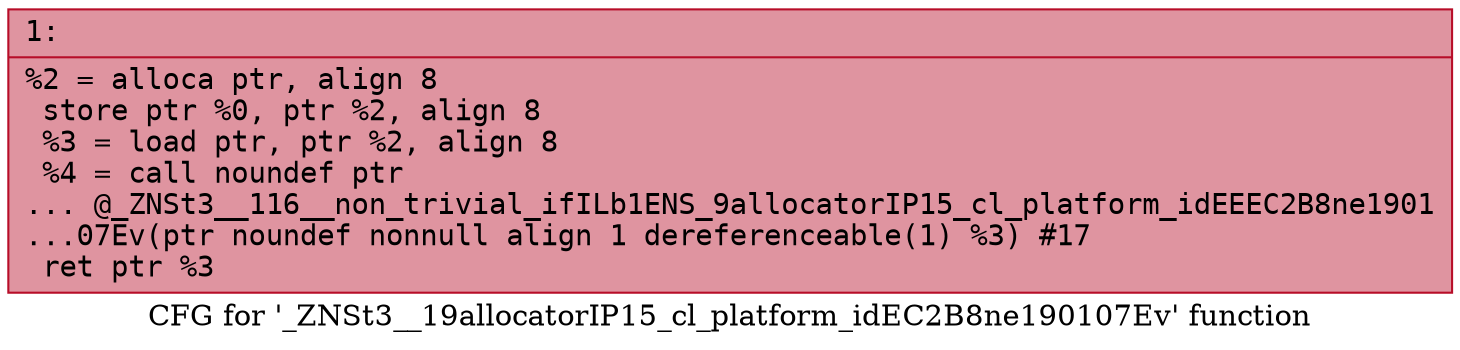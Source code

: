 digraph "CFG for '_ZNSt3__19allocatorIP15_cl_platform_idEC2B8ne190107Ev' function" {
	label="CFG for '_ZNSt3__19allocatorIP15_cl_platform_idEC2B8ne190107Ev' function";

	Node0x600000633d90 [shape=record,color="#b70d28ff", style=filled, fillcolor="#b70d2870" fontname="Courier",label="{1:\l|  %2 = alloca ptr, align 8\l  store ptr %0, ptr %2, align 8\l  %3 = load ptr, ptr %2, align 8\l  %4 = call noundef ptr\l... @_ZNSt3__116__non_trivial_ifILb1ENS_9allocatorIP15_cl_platform_idEEEC2B8ne1901\l...07Ev(ptr noundef nonnull align 1 dereferenceable(1) %3) #17\l  ret ptr %3\l}"];
}
